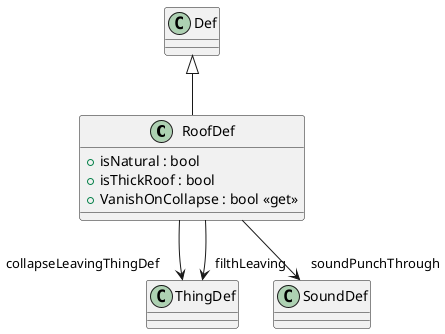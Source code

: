 @startuml
class RoofDef {
    + isNatural : bool
    + isThickRoof : bool
    + VanishOnCollapse : bool <<get>>
}
Def <|-- RoofDef
RoofDef --> "collapseLeavingThingDef" ThingDef
RoofDef --> "filthLeaving" ThingDef
RoofDef --> "soundPunchThrough" SoundDef
@enduml
